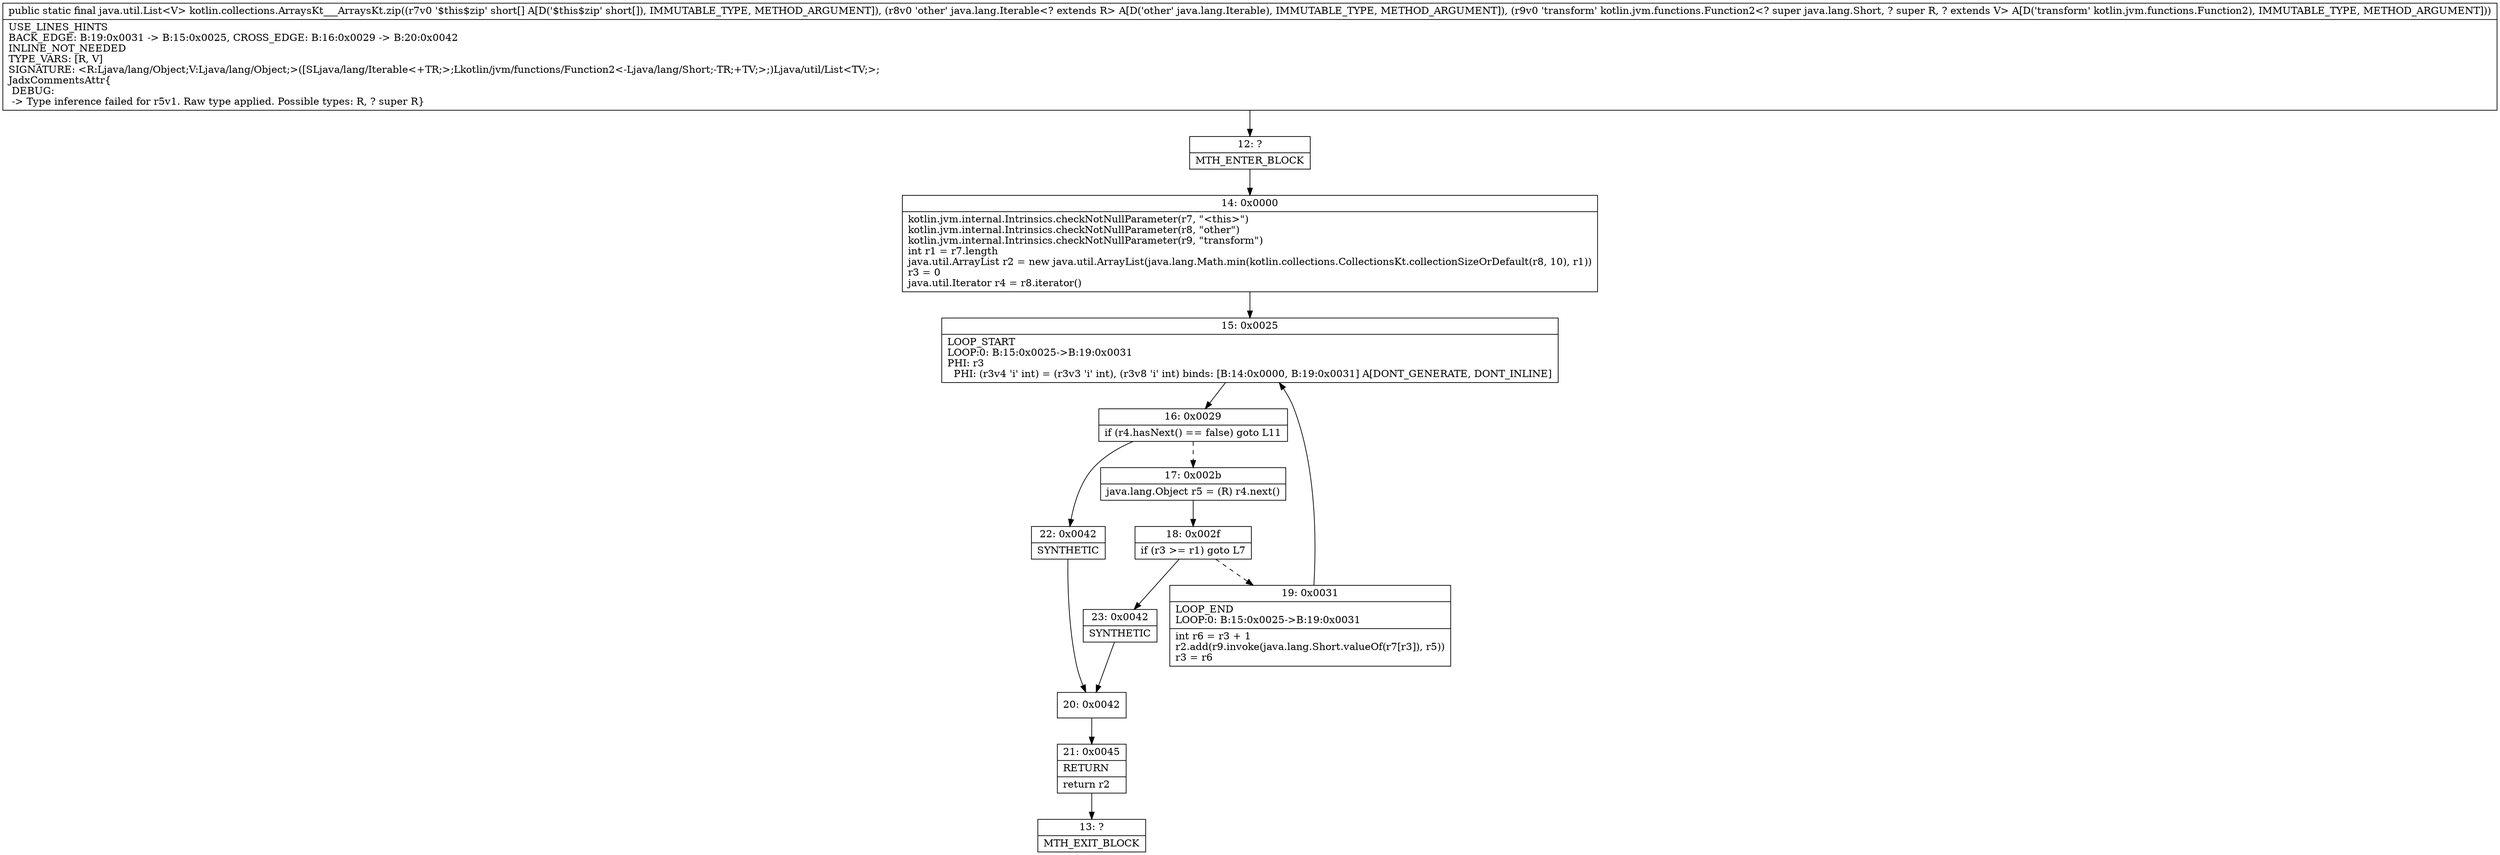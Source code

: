 digraph "CFG forkotlin.collections.ArraysKt___ArraysKt.zip([SLjava\/lang\/Iterable;Lkotlin\/jvm\/functions\/Function2;)Ljava\/util\/List;" {
Node_12 [shape=record,label="{12\:\ ?|MTH_ENTER_BLOCK\l}"];
Node_14 [shape=record,label="{14\:\ 0x0000|kotlin.jvm.internal.Intrinsics.checkNotNullParameter(r7, \"\<this\>\")\lkotlin.jvm.internal.Intrinsics.checkNotNullParameter(r8, \"other\")\lkotlin.jvm.internal.Intrinsics.checkNotNullParameter(r9, \"transform\")\lint r1 = r7.length\ljava.util.ArrayList r2 = new java.util.ArrayList(java.lang.Math.min(kotlin.collections.CollectionsKt.collectionSizeOrDefault(r8, 10), r1))\lr3 = 0\ljava.util.Iterator r4 = r8.iterator()\l}"];
Node_15 [shape=record,label="{15\:\ 0x0025|LOOP_START\lLOOP:0: B:15:0x0025\-\>B:19:0x0031\lPHI: r3 \l  PHI: (r3v4 'i' int) = (r3v3 'i' int), (r3v8 'i' int) binds: [B:14:0x0000, B:19:0x0031] A[DONT_GENERATE, DONT_INLINE]\l}"];
Node_16 [shape=record,label="{16\:\ 0x0029|if (r4.hasNext() == false) goto L11\l}"];
Node_17 [shape=record,label="{17\:\ 0x002b|java.lang.Object r5 = (R) r4.next()\l}"];
Node_18 [shape=record,label="{18\:\ 0x002f|if (r3 \>= r1) goto L7\l}"];
Node_19 [shape=record,label="{19\:\ 0x0031|LOOP_END\lLOOP:0: B:15:0x0025\-\>B:19:0x0031\l|int r6 = r3 + 1\lr2.add(r9.invoke(java.lang.Short.valueOf(r7[r3]), r5))\lr3 = r6\l}"];
Node_23 [shape=record,label="{23\:\ 0x0042|SYNTHETIC\l}"];
Node_20 [shape=record,label="{20\:\ 0x0042}"];
Node_21 [shape=record,label="{21\:\ 0x0045|RETURN\l|return r2\l}"];
Node_13 [shape=record,label="{13\:\ ?|MTH_EXIT_BLOCK\l}"];
Node_22 [shape=record,label="{22\:\ 0x0042|SYNTHETIC\l}"];
MethodNode[shape=record,label="{public static final java.util.List\<V\> kotlin.collections.ArraysKt___ArraysKt.zip((r7v0 '$this$zip' short[] A[D('$this$zip' short[]), IMMUTABLE_TYPE, METHOD_ARGUMENT]), (r8v0 'other' java.lang.Iterable\<? extends R\> A[D('other' java.lang.Iterable), IMMUTABLE_TYPE, METHOD_ARGUMENT]), (r9v0 'transform' kotlin.jvm.functions.Function2\<? super java.lang.Short, ? super R, ? extends V\> A[D('transform' kotlin.jvm.functions.Function2), IMMUTABLE_TYPE, METHOD_ARGUMENT]))  | USE_LINES_HINTS\lBACK_EDGE: B:19:0x0031 \-\> B:15:0x0025, CROSS_EDGE: B:16:0x0029 \-\> B:20:0x0042\lINLINE_NOT_NEEDED\lTYPE_VARS: [R, V]\lSIGNATURE: \<R:Ljava\/lang\/Object;V:Ljava\/lang\/Object;\>([SLjava\/lang\/Iterable\<+TR;\>;Lkotlin\/jvm\/functions\/Function2\<\-Ljava\/lang\/Short;\-TR;+TV;\>;)Ljava\/util\/List\<TV;\>;\lJadxCommentsAttr\{\l DEBUG: \l \-\> Type inference failed for r5v1. Raw type applied. Possible types: R, ? super R\}\l}"];
MethodNode -> Node_12;Node_12 -> Node_14;
Node_14 -> Node_15;
Node_15 -> Node_16;
Node_16 -> Node_17[style=dashed];
Node_16 -> Node_22;
Node_17 -> Node_18;
Node_18 -> Node_19[style=dashed];
Node_18 -> Node_23;
Node_19 -> Node_15;
Node_23 -> Node_20;
Node_20 -> Node_21;
Node_21 -> Node_13;
Node_22 -> Node_20;
}

